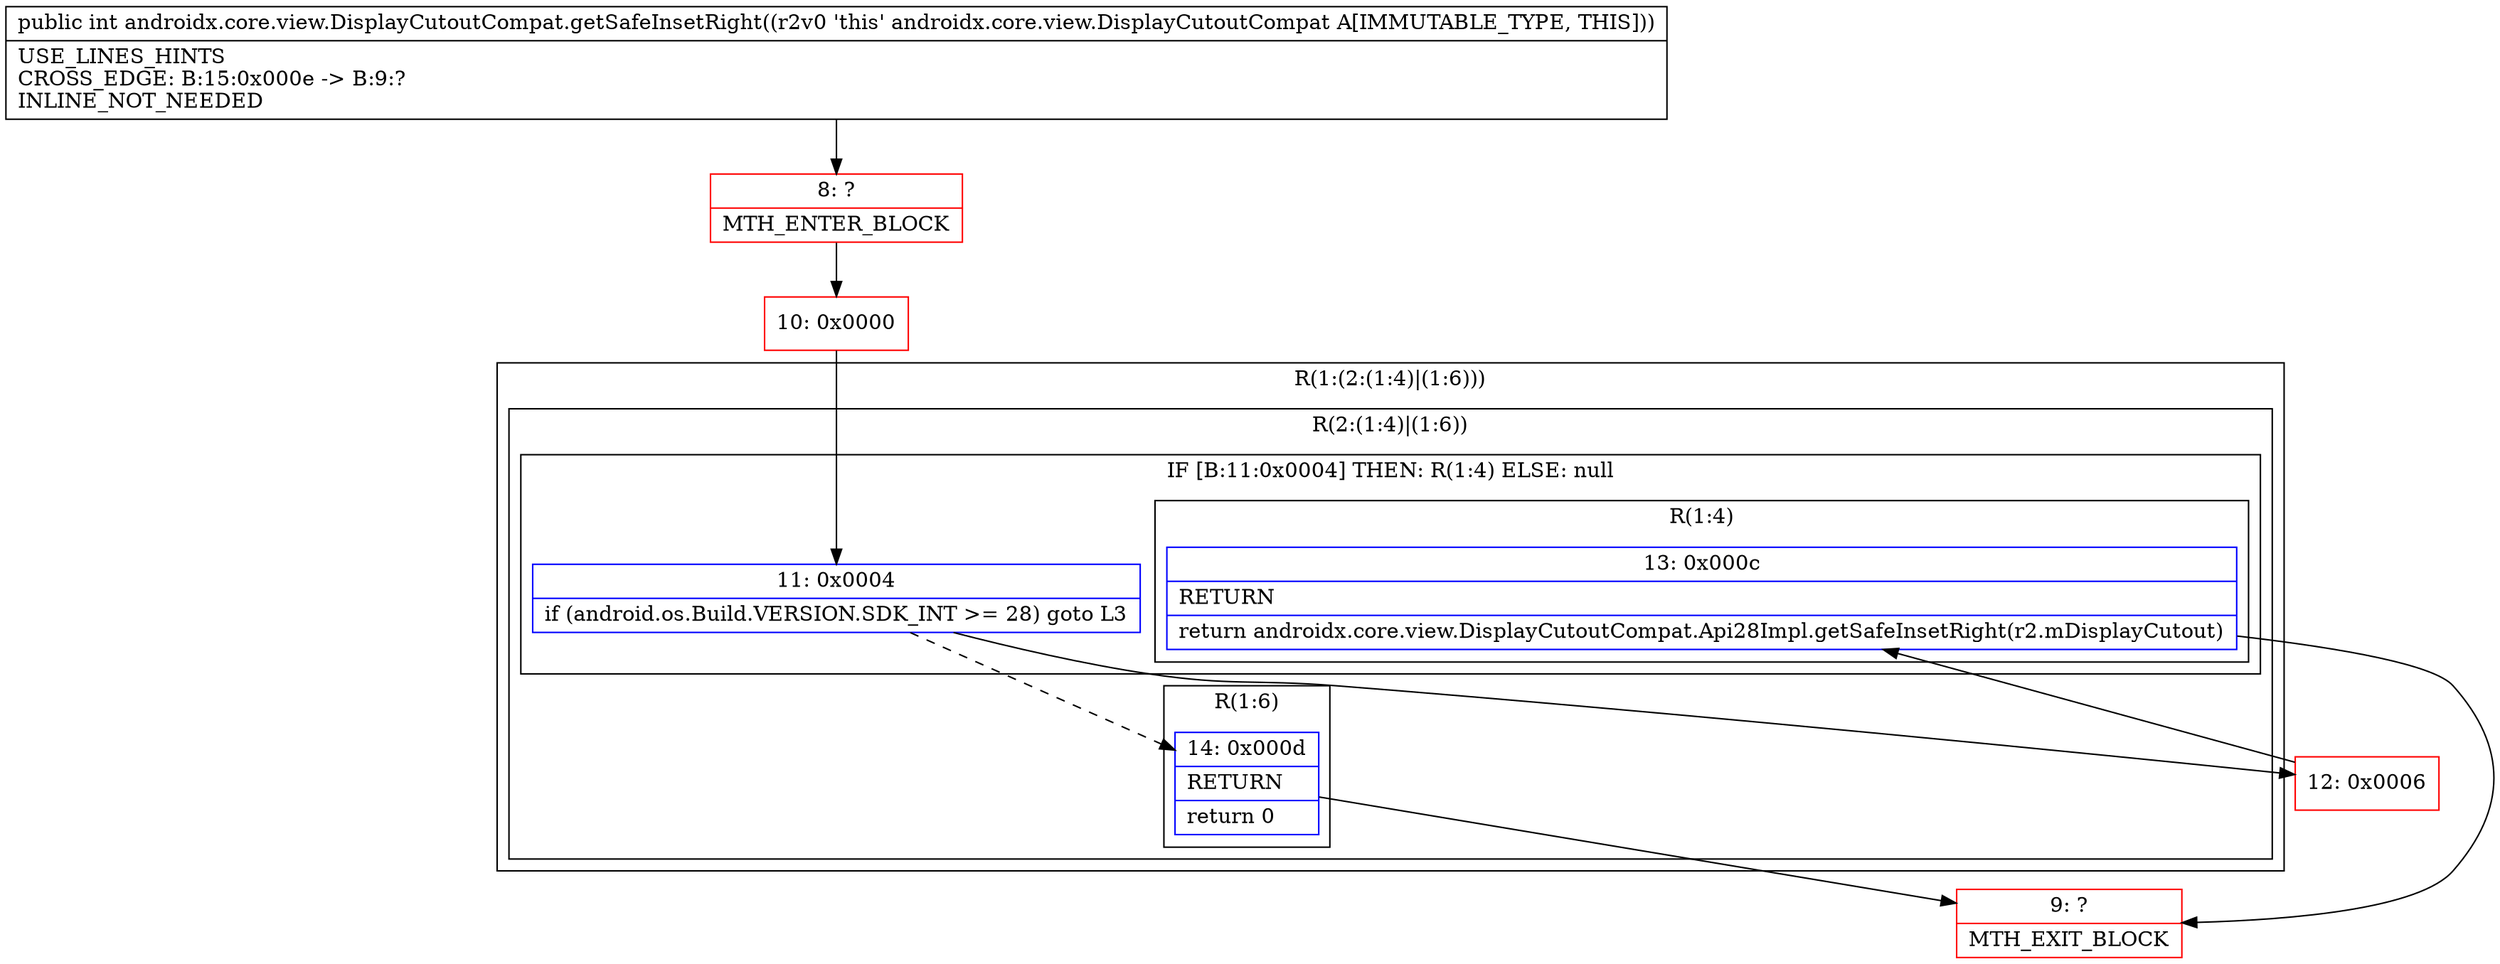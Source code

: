 digraph "CFG forandroidx.core.view.DisplayCutoutCompat.getSafeInsetRight()I" {
subgraph cluster_Region_354774177 {
label = "R(1:(2:(1:4)|(1:6)))";
node [shape=record,color=blue];
subgraph cluster_Region_1876108790 {
label = "R(2:(1:4)|(1:6))";
node [shape=record,color=blue];
subgraph cluster_IfRegion_349788326 {
label = "IF [B:11:0x0004] THEN: R(1:4) ELSE: null";
node [shape=record,color=blue];
Node_11 [shape=record,label="{11\:\ 0x0004|if (android.os.Build.VERSION.SDK_INT \>= 28) goto L3\l}"];
subgraph cluster_Region_1037822579 {
label = "R(1:4)";
node [shape=record,color=blue];
Node_13 [shape=record,label="{13\:\ 0x000c|RETURN\l|return androidx.core.view.DisplayCutoutCompat.Api28Impl.getSafeInsetRight(r2.mDisplayCutout)\l}"];
}
}
subgraph cluster_Region_61196557 {
label = "R(1:6)";
node [shape=record,color=blue];
Node_14 [shape=record,label="{14\:\ 0x000d|RETURN\l|return 0\l}"];
}
}
}
Node_8 [shape=record,color=red,label="{8\:\ ?|MTH_ENTER_BLOCK\l}"];
Node_10 [shape=record,color=red,label="{10\:\ 0x0000}"];
Node_12 [shape=record,color=red,label="{12\:\ 0x0006}"];
Node_9 [shape=record,color=red,label="{9\:\ ?|MTH_EXIT_BLOCK\l}"];
MethodNode[shape=record,label="{public int androidx.core.view.DisplayCutoutCompat.getSafeInsetRight((r2v0 'this' androidx.core.view.DisplayCutoutCompat A[IMMUTABLE_TYPE, THIS]))  | USE_LINES_HINTS\lCROSS_EDGE: B:15:0x000e \-\> B:9:?\lINLINE_NOT_NEEDED\l}"];
MethodNode -> Node_8;Node_11 -> Node_12;
Node_11 -> Node_14[style=dashed];
Node_13 -> Node_9;
Node_14 -> Node_9;
Node_8 -> Node_10;
Node_10 -> Node_11;
Node_12 -> Node_13;
}

